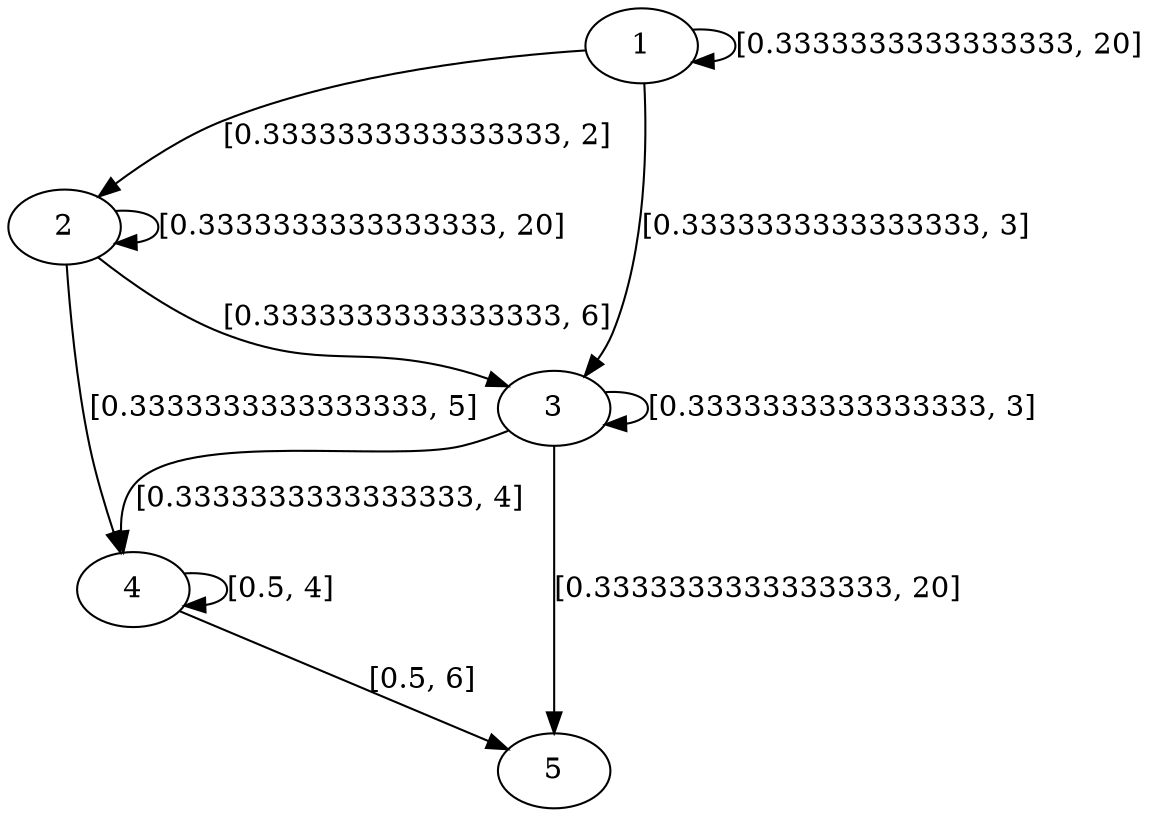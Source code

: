 digraph "" {
	1 -> 1	[key=0,
		label="[0.3333333333333333, 20]",
		weight=20];
	1 -> 2	[key=0,
		label="[0.3333333333333333, 2]",
		weight=2];
	1 -> 3	[key=0,
		label="[0.3333333333333333, 3]",
		weight=3];
	2 -> 2	[key=0,
		label="[0.3333333333333333, 20]",
		weight=20];
	2 -> 3	[key=0,
		label="[0.3333333333333333, 6]",
		weight=6];
	2 -> 4	[key=0,
		label="[0.3333333333333333, 5]",
		weight=5];
	3 -> 3	[key=0,
		label="[0.3333333333333333, 3]",
		weight=3];
	3 -> 4	[key=0,
		label="[0.3333333333333333, 4]",
		weight=4];
	3 -> 5	[key=0,
		label="[0.3333333333333333, 20]",
		weight=20];
	4 -> 4	[key=0,
		label="[0.5, 4]",
		weight=4];
	4 -> 5	[key=0,
		label="[0.5, 6]",
		weight=6];
}
